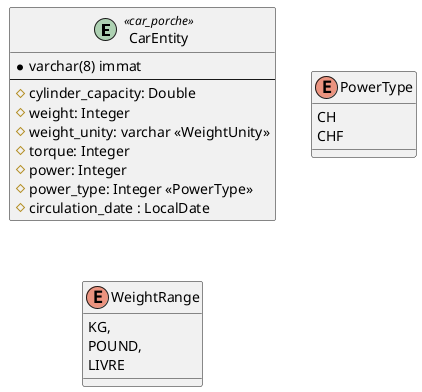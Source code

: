 @startuml
'https://plantuml.com/class-diagram

entity CarEntity <<car_porche>> {
   * varchar(8) immat
   --
   # cylinder_capacity: Double
   # weight: Integer
   # weight_unity: varchar <<WeightUnity>>
   # torque: Integer
   # power: Integer
   # power_type: Integer <<PowerType>>
   # circulation_date : LocalDate
}

enum PowerType {
CH
CHF
}

enum WeightRange {
    KG,
    POUND,
    LIVRE
}

@enduml